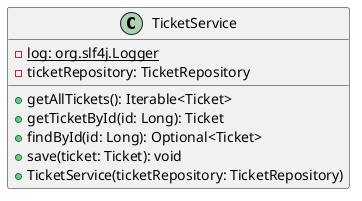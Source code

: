 @startuml
class TicketService [[java:edu.sru.cpsc.webshopping.service.TicketService]] {
	-{static} log: org.slf4j.Logger
	-ticketRepository: TicketRepository
	+getAllTickets(): Iterable<Ticket>
	+getTicketById(id: Long): Ticket
	+findById(id: Long): Optional<Ticket>
	+save(ticket: Ticket): void
	+TicketService(ticketRepository: TicketRepository)
}
@enduml